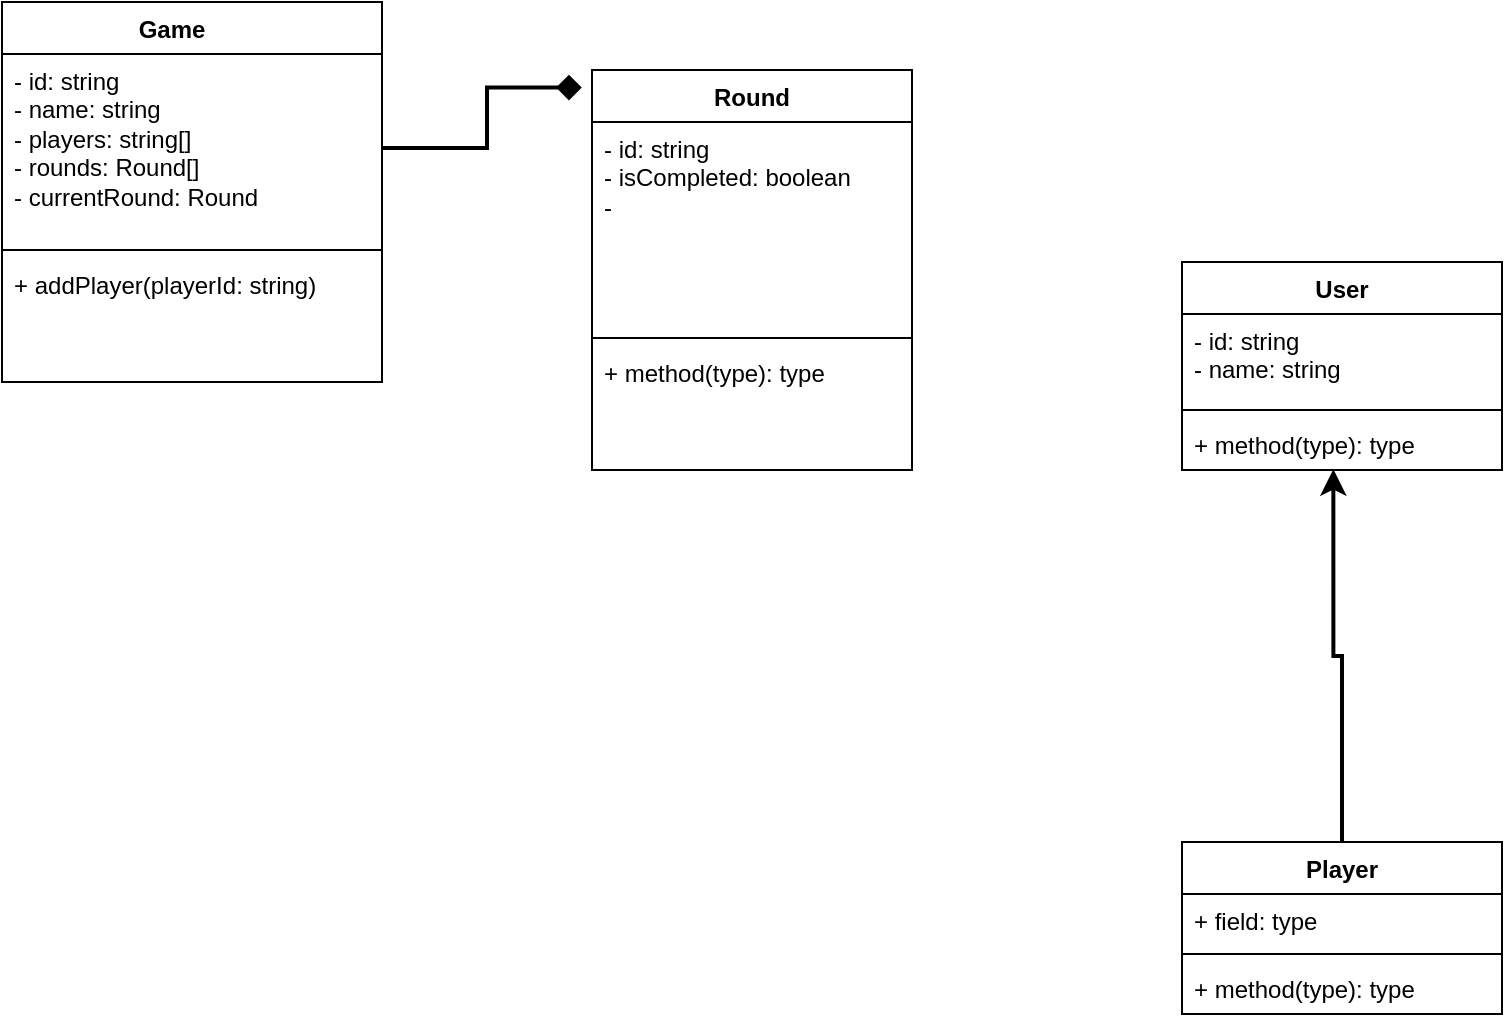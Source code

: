 <mxfile version="22.1.16" type="device">
  <diagram name="Page-1" id="kChWD3CBWGvnKykgN-4D">
    <mxGraphModel dx="1050" dy="621" grid="1" gridSize="10" guides="1" tooltips="1" connect="1" arrows="1" fold="1" page="1" pageScale="1" pageWidth="850" pageHeight="1100" math="0" shadow="0">
      <root>
        <mxCell id="0" />
        <mxCell id="1" parent="0" />
        <mxCell id="UvZMD-2VnwtQ3c2eiytE-2" value="Game&lt;span style=&quot;white-space: pre;&quot;&gt;&#x9;&lt;/span&gt;" style="swimlane;fontStyle=1;align=center;verticalAlign=top;childLayout=stackLayout;horizontal=1;startSize=26;horizontalStack=0;resizeParent=1;resizeParentMax=0;resizeLast=0;collapsible=1;marginBottom=0;whiteSpace=wrap;html=1;" vertex="1" parent="1">
          <mxGeometry x="50" y="70" width="190" height="190" as="geometry" />
        </mxCell>
        <mxCell id="UvZMD-2VnwtQ3c2eiytE-3" value="- id: string&lt;br&gt;- name: string&lt;br&gt;- players: string[]&lt;br&gt;- rounds: Round[]&lt;br&gt;- currentRound: Round" style="text;strokeColor=none;fillColor=none;align=left;verticalAlign=top;spacingLeft=4;spacingRight=4;overflow=hidden;rotatable=0;points=[[0,0.5],[1,0.5]];portConstraint=eastwest;whiteSpace=wrap;html=1;" vertex="1" parent="UvZMD-2VnwtQ3c2eiytE-2">
          <mxGeometry y="26" width="190" height="94" as="geometry" />
        </mxCell>
        <mxCell id="UvZMD-2VnwtQ3c2eiytE-4" value="" style="line;strokeWidth=1;fillColor=none;align=left;verticalAlign=middle;spacingTop=-1;spacingLeft=3;spacingRight=3;rotatable=0;labelPosition=right;points=[];portConstraint=eastwest;strokeColor=inherit;" vertex="1" parent="UvZMD-2VnwtQ3c2eiytE-2">
          <mxGeometry y="120" width="190" height="8" as="geometry" />
        </mxCell>
        <mxCell id="UvZMD-2VnwtQ3c2eiytE-5" value="+ addPlayer(playerId: string)&lt;br&gt;" style="text;strokeColor=none;fillColor=none;align=left;verticalAlign=top;spacingLeft=4;spacingRight=4;overflow=hidden;rotatable=0;points=[[0,0.5],[1,0.5]];portConstraint=eastwest;whiteSpace=wrap;html=1;" vertex="1" parent="UvZMD-2VnwtQ3c2eiytE-2">
          <mxGeometry y="128" width="190" height="62" as="geometry" />
        </mxCell>
        <mxCell id="UvZMD-2VnwtQ3c2eiytE-6" value="User" style="swimlane;fontStyle=1;align=center;verticalAlign=top;childLayout=stackLayout;horizontal=1;startSize=26;horizontalStack=0;resizeParent=1;resizeParentMax=0;resizeLast=0;collapsible=1;marginBottom=0;whiteSpace=wrap;html=1;" vertex="1" parent="1">
          <mxGeometry x="640" y="200" width="160" height="104" as="geometry" />
        </mxCell>
        <mxCell id="UvZMD-2VnwtQ3c2eiytE-7" value="- id: string&lt;br&gt;- name: string&lt;br&gt;" style="text;strokeColor=none;fillColor=none;align=left;verticalAlign=top;spacingLeft=4;spacingRight=4;overflow=hidden;rotatable=0;points=[[0,0.5],[1,0.5]];portConstraint=eastwest;whiteSpace=wrap;html=1;" vertex="1" parent="UvZMD-2VnwtQ3c2eiytE-6">
          <mxGeometry y="26" width="160" height="44" as="geometry" />
        </mxCell>
        <mxCell id="UvZMD-2VnwtQ3c2eiytE-8" value="" style="line;strokeWidth=1;fillColor=none;align=left;verticalAlign=middle;spacingTop=-1;spacingLeft=3;spacingRight=3;rotatable=0;labelPosition=right;points=[];portConstraint=eastwest;strokeColor=inherit;" vertex="1" parent="UvZMD-2VnwtQ3c2eiytE-6">
          <mxGeometry y="70" width="160" height="8" as="geometry" />
        </mxCell>
        <mxCell id="UvZMD-2VnwtQ3c2eiytE-9" value="+ method(type): type" style="text;strokeColor=none;fillColor=none;align=left;verticalAlign=top;spacingLeft=4;spacingRight=4;overflow=hidden;rotatable=0;points=[[0,0.5],[1,0.5]];portConstraint=eastwest;whiteSpace=wrap;html=1;" vertex="1" parent="UvZMD-2VnwtQ3c2eiytE-6">
          <mxGeometry y="78" width="160" height="26" as="geometry" />
        </mxCell>
        <mxCell id="UvZMD-2VnwtQ3c2eiytE-18" value="" style="edgeStyle=orthogonalEdgeStyle;rounded=0;orthogonalLoop=1;jettySize=auto;html=1;entryX=0.473;entryY=0.985;entryDx=0;entryDy=0;entryPerimeter=0;endArrow=classic;endFill=1;strokeWidth=2;endSize=7;" edge="1" parent="1" source="UvZMD-2VnwtQ3c2eiytE-10" target="UvZMD-2VnwtQ3c2eiytE-9">
          <mxGeometry relative="1" as="geometry" />
        </mxCell>
        <mxCell id="UvZMD-2VnwtQ3c2eiytE-10" value="Player" style="swimlane;fontStyle=1;align=center;verticalAlign=top;childLayout=stackLayout;horizontal=1;startSize=26;horizontalStack=0;resizeParent=1;resizeParentMax=0;resizeLast=0;collapsible=1;marginBottom=0;whiteSpace=wrap;html=1;" vertex="1" parent="1">
          <mxGeometry x="640" y="490" width="160" height="86" as="geometry" />
        </mxCell>
        <mxCell id="UvZMD-2VnwtQ3c2eiytE-11" value="+ field: type" style="text;strokeColor=none;fillColor=none;align=left;verticalAlign=top;spacingLeft=4;spacingRight=4;overflow=hidden;rotatable=0;points=[[0,0.5],[1,0.5]];portConstraint=eastwest;whiteSpace=wrap;html=1;" vertex="1" parent="UvZMD-2VnwtQ3c2eiytE-10">
          <mxGeometry y="26" width="160" height="26" as="geometry" />
        </mxCell>
        <mxCell id="UvZMD-2VnwtQ3c2eiytE-12" value="" style="line;strokeWidth=1;fillColor=none;align=left;verticalAlign=middle;spacingTop=-1;spacingLeft=3;spacingRight=3;rotatable=0;labelPosition=right;points=[];portConstraint=eastwest;strokeColor=inherit;" vertex="1" parent="UvZMD-2VnwtQ3c2eiytE-10">
          <mxGeometry y="52" width="160" height="8" as="geometry" />
        </mxCell>
        <mxCell id="UvZMD-2VnwtQ3c2eiytE-13" value="+ method(type): type" style="text;strokeColor=none;fillColor=none;align=left;verticalAlign=top;spacingLeft=4;spacingRight=4;overflow=hidden;rotatable=0;points=[[0,0.5],[1,0.5]];portConstraint=eastwest;whiteSpace=wrap;html=1;" vertex="1" parent="UvZMD-2VnwtQ3c2eiytE-10">
          <mxGeometry y="60" width="160" height="26" as="geometry" />
        </mxCell>
        <mxCell id="UvZMD-2VnwtQ3c2eiytE-14" value="Round" style="swimlane;fontStyle=1;align=center;verticalAlign=top;childLayout=stackLayout;horizontal=1;startSize=26;horizontalStack=0;resizeParent=1;resizeParentMax=0;resizeLast=0;collapsible=1;marginBottom=0;whiteSpace=wrap;html=1;" vertex="1" parent="1">
          <mxGeometry x="345" y="104" width="160" height="200" as="geometry" />
        </mxCell>
        <mxCell id="UvZMD-2VnwtQ3c2eiytE-15" value="- id: string&lt;br&gt;- isCompleted: boolean&lt;br&gt;-&amp;nbsp;" style="text;strokeColor=none;fillColor=none;align=left;verticalAlign=top;spacingLeft=4;spacingRight=4;overflow=hidden;rotatable=0;points=[[0,0.5],[1,0.5]];portConstraint=eastwest;whiteSpace=wrap;html=1;" vertex="1" parent="UvZMD-2VnwtQ3c2eiytE-14">
          <mxGeometry y="26" width="160" height="104" as="geometry" />
        </mxCell>
        <mxCell id="UvZMD-2VnwtQ3c2eiytE-16" value="" style="line;strokeWidth=1;fillColor=none;align=left;verticalAlign=middle;spacingTop=-1;spacingLeft=3;spacingRight=3;rotatable=0;labelPosition=right;points=[];portConstraint=eastwest;strokeColor=inherit;" vertex="1" parent="UvZMD-2VnwtQ3c2eiytE-14">
          <mxGeometry y="130" width="160" height="8" as="geometry" />
        </mxCell>
        <mxCell id="UvZMD-2VnwtQ3c2eiytE-17" value="+ method(type): type" style="text;strokeColor=none;fillColor=none;align=left;verticalAlign=top;spacingLeft=4;spacingRight=4;overflow=hidden;rotatable=0;points=[[0,0.5],[1,0.5]];portConstraint=eastwest;whiteSpace=wrap;html=1;" vertex="1" parent="UvZMD-2VnwtQ3c2eiytE-14">
          <mxGeometry y="138" width="160" height="62" as="geometry" />
        </mxCell>
        <mxCell id="UvZMD-2VnwtQ3c2eiytE-19" style="edgeStyle=orthogonalEdgeStyle;rounded=0;orthogonalLoop=1;jettySize=auto;html=1;exitX=1;exitY=0.5;exitDx=0;exitDy=0;entryX=-0.032;entryY=0.044;entryDx=0;entryDy=0;entryPerimeter=0;strokeWidth=2;endArrow=diamond;endFill=1;endSize=8;" edge="1" parent="1" source="UvZMD-2VnwtQ3c2eiytE-3" target="UvZMD-2VnwtQ3c2eiytE-14">
          <mxGeometry relative="1" as="geometry" />
        </mxCell>
      </root>
    </mxGraphModel>
  </diagram>
</mxfile>
